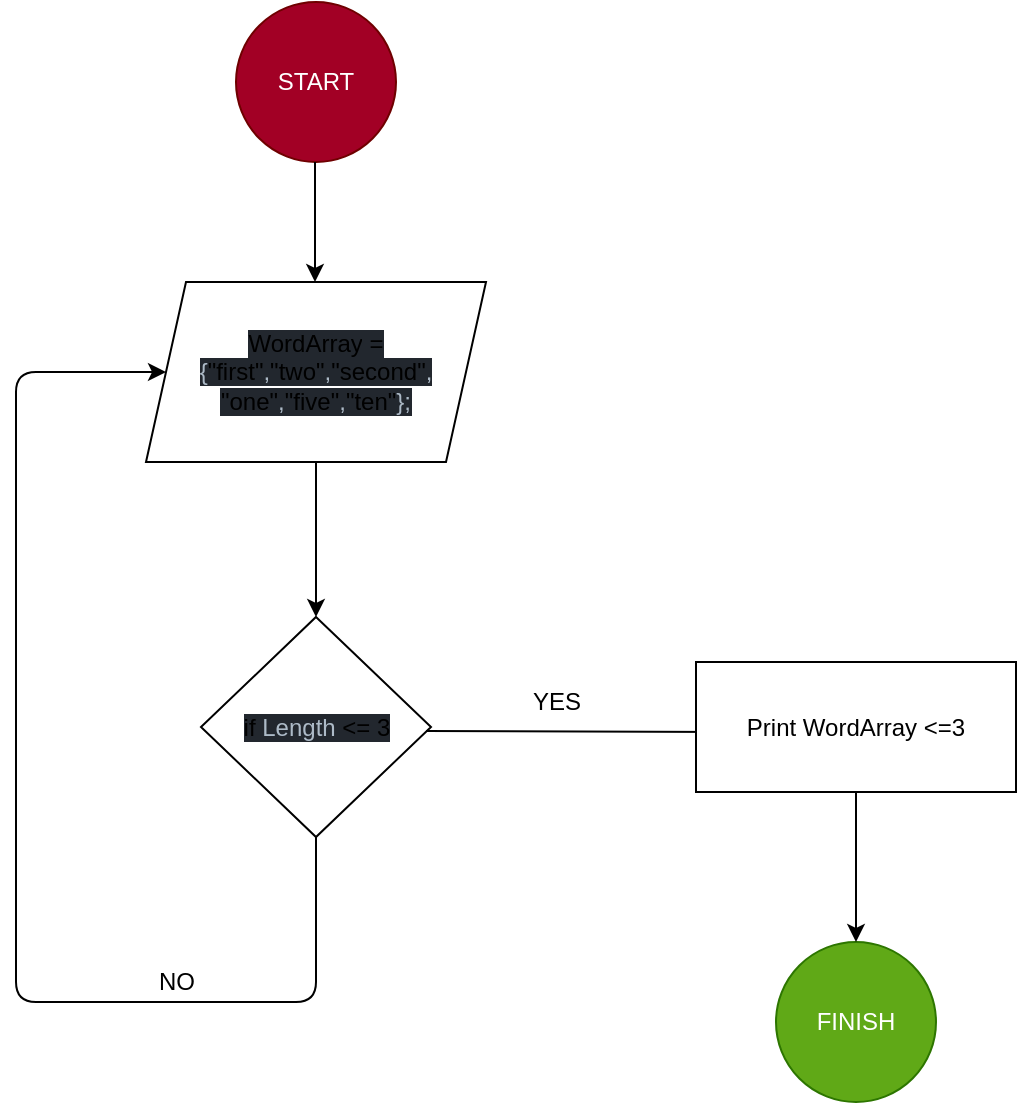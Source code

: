 <mxfile>
    <diagram id="IKre2C1BjyY-xeML4A0U" name="Страница 1">
        <mxGraphModel dx="820" dy="498" grid="1" gridSize="10" guides="1" tooltips="1" connect="1" arrows="1" fold="1" page="1" pageScale="1" pageWidth="827" pageHeight="1169" math="0" shadow="0">
            <root>
                <mxCell id="0"/>
                <mxCell id="1" parent="0"/>
                <mxCell id="2" value="START" style="ellipse;whiteSpace=wrap;html=1;fillColor=#a20025;fontColor=#ffffff;strokeColor=#6F0000;" vertex="1" parent="1">
                    <mxGeometry x="310" y="10" width="80" height="80" as="geometry"/>
                </mxCell>
                <mxCell id="3" value="FINISH" style="ellipse;whiteSpace=wrap;html=1;fillColor=#60a917;fontColor=#ffffff;strokeColor=#2D7600;" vertex="1" parent="1">
                    <mxGeometry x="580" y="480" width="80" height="80" as="geometry"/>
                </mxCell>
                <mxCell id="4" value="" style="endArrow=classic;html=1;" edge="1" parent="1">
                    <mxGeometry width="50" height="50" relative="1" as="geometry">
                        <mxPoint x="349.5" y="90" as="sourcePoint"/>
                        <mxPoint x="349.5" y="150" as="targetPoint"/>
                    </mxGeometry>
                </mxCell>
                <mxCell id="5" value="&lt;span class=&quot;pl-en&quot; style=&quot;box-sizing: border-box ; font-size: 12px ; font-style: normal ; font-weight: 400 ; letter-spacing: normal ; text-indent: 0px ; text-transform: none ; word-spacing: 0px ; background-color: rgb(34 , 39 , 46)&quot;&gt;WordArray&lt;/span&gt;&lt;span style=&quot;color: rgb(173 , 186 , 199) ; font-size: 12px ; font-style: normal ; font-weight: 400 ; letter-spacing: normal ; text-indent: 0px ; text-transform: none ; word-spacing: 0px ; background-color: rgb(34 , 39 , 46) ; display: inline ; float: none&quot;&gt; &lt;/span&gt;&lt;span class=&quot;pl-k&quot; style=&quot;box-sizing: border-box ; font-size: 12px ; font-style: normal ; font-weight: 400 ; letter-spacing: normal ; text-indent: 0px ; text-transform: none ; word-spacing: 0px ; background-color: rgb(34 , 39 , 46)&quot;&gt;=&lt;/span&gt;&lt;span style=&quot;color: rgb(173 , 186 , 199) ; font-size: 12px ; font-style: normal ; font-weight: 400 ; letter-spacing: normal ; text-indent: 0px ; text-transform: none ; word-spacing: 0px ; background-color: rgb(34 , 39 , 46) ; display: inline ; float: none&quot;&gt;{&lt;/span&gt;&lt;span class=&quot;pl-s&quot; style=&quot;box-sizing: border-box ; font-size: 12px ; font-style: normal ; font-weight: 400 ; letter-spacing: normal ; text-indent: 0px ; text-transform: none ; word-spacing: 0px ; background-color: rgb(34 , 39 , 46)&quot;&gt;&lt;span class=&quot;pl-pds&quot; style=&quot;box-sizing: border-box&quot;&gt;&quot;&lt;/span&gt;first&lt;span class=&quot;pl-pds&quot; style=&quot;box-sizing: border-box&quot;&gt;&quot;&lt;/span&gt;&lt;/span&gt;&lt;span style=&quot;color: rgb(173 , 186 , 199) ; font-size: 12px ; font-style: normal ; font-weight: 400 ; letter-spacing: normal ; text-indent: 0px ; text-transform: none ; word-spacing: 0px ; background-color: rgb(34 , 39 , 46) ; display: inline ; float: none&quot;&gt;,&lt;/span&gt;&lt;span class=&quot;pl-s&quot; style=&quot;box-sizing: border-box ; font-size: 12px ; font-style: normal ; font-weight: 400 ; letter-spacing: normal ; text-indent: 0px ; text-transform: none ; word-spacing: 0px ; background-color: rgb(34 , 39 , 46)&quot;&gt;&lt;span class=&quot;pl-pds&quot; style=&quot;box-sizing: border-box&quot;&gt;&quot;&lt;/span&gt;two&lt;span class=&quot;pl-pds&quot; style=&quot;box-sizing: border-box&quot;&gt;&quot;&lt;/span&gt;&lt;/span&gt;&lt;span style=&quot;color: rgb(173 , 186 , 199) ; font-size: 12px ; font-style: normal ; font-weight: 400 ; letter-spacing: normal ; text-indent: 0px ; text-transform: none ; word-spacing: 0px ; background-color: rgb(34 , 39 , 46) ; display: inline ; float: none&quot;&gt;,&lt;/span&gt;&lt;span class=&quot;pl-s&quot; style=&quot;box-sizing: border-box ; font-size: 12px ; font-style: normal ; font-weight: 400 ; letter-spacing: normal ; text-indent: 0px ; text-transform: none ; word-spacing: 0px ; background-color: rgb(34 , 39 , 46)&quot;&gt;&lt;span class=&quot;pl-pds&quot; style=&quot;box-sizing: border-box&quot;&gt;&quot;&lt;/span&gt;second&lt;span class=&quot;pl-pds&quot; style=&quot;box-sizing: border-box&quot;&gt;&quot;&lt;/span&gt;&lt;/span&gt;&lt;span style=&quot;color: rgb(173 , 186 , 199) ; font-size: 12px ; font-style: normal ; font-weight: 400 ; letter-spacing: normal ; text-indent: 0px ; text-transform: none ; word-spacing: 0px ; background-color: rgb(34 , 39 , 46) ; display: inline ; float: none&quot;&gt;,&lt;br&gt;&lt;/span&gt;&lt;span class=&quot;pl-s&quot; style=&quot;box-sizing: border-box ; font-size: 12px ; font-style: normal ; font-weight: 400 ; letter-spacing: normal ; text-indent: 0px ; text-transform: none ; word-spacing: 0px ; background-color: rgb(34 , 39 , 46)&quot;&gt;&lt;span class=&quot;pl-pds&quot; style=&quot;box-sizing: border-box&quot;&gt;&quot;&lt;/span&gt;one&lt;span class=&quot;pl-pds&quot; style=&quot;box-sizing: border-box&quot;&gt;&quot;&lt;/span&gt;&lt;/span&gt;&lt;span style=&quot;color: rgb(173 , 186 , 199) ; font-size: 12px ; font-style: normal ; font-weight: 400 ; letter-spacing: normal ; text-indent: 0px ; text-transform: none ; word-spacing: 0px ; background-color: rgb(34 , 39 , 46) ; display: inline ; float: none&quot;&gt;,&lt;/span&gt;&lt;span class=&quot;pl-s&quot; style=&quot;box-sizing: border-box ; font-size: 12px ; font-style: normal ; font-weight: 400 ; letter-spacing: normal ; text-indent: 0px ; text-transform: none ; word-spacing: 0px ; background-color: rgb(34 , 39 , 46)&quot;&gt;&lt;span class=&quot;pl-pds&quot; style=&quot;box-sizing: border-box&quot;&gt;&quot;&lt;/span&gt;five&lt;span class=&quot;pl-pds&quot; style=&quot;box-sizing: border-box&quot;&gt;&quot;&lt;/span&gt;&lt;/span&gt;&lt;span style=&quot;color: rgb(173 , 186 , 199) ; font-size: 12px ; font-style: normal ; font-weight: 400 ; letter-spacing: normal ; text-indent: 0px ; text-transform: none ; word-spacing: 0px ; background-color: rgb(34 , 39 , 46) ; display: inline ; float: none&quot;&gt;,&lt;/span&gt;&lt;span class=&quot;pl-s&quot; style=&quot;box-sizing: border-box ; font-size: 12px ; font-style: normal ; font-weight: 400 ; letter-spacing: normal ; text-indent: 0px ; text-transform: none ; word-spacing: 0px ; background-color: rgb(34 , 39 , 46)&quot;&gt;&lt;span class=&quot;pl-pds&quot; style=&quot;box-sizing: border-box&quot;&gt;&quot;&lt;/span&gt;ten&lt;span class=&quot;pl-pds&quot; style=&quot;box-sizing: border-box&quot;&gt;&quot;&lt;/span&gt;&lt;/span&gt;&lt;span style=&quot;color: rgb(173 , 186 , 199) ; font-size: 12px ; font-style: normal ; font-weight: 400 ; letter-spacing: normal ; text-indent: 0px ; text-transform: none ; word-spacing: 0px ; background-color: rgb(34 , 39 , 46) ; display: inline ; float: none&quot;&gt;};&lt;/span&gt;" style="shape=parallelogram;perimeter=parallelogramPerimeter;whiteSpace=wrap;html=1;fixedSize=1;" vertex="1" parent="1">
                    <mxGeometry x="265" y="150" width="170" height="90" as="geometry"/>
                </mxCell>
                <mxCell id="6" value="" style="endArrow=classic;html=1;" edge="1" parent="1" target="7">
                    <mxGeometry width="50" height="50" relative="1" as="geometry">
                        <mxPoint x="350" y="240" as="sourcePoint"/>
                        <mxPoint x="349.5" y="320" as="targetPoint"/>
                    </mxGeometry>
                </mxCell>
                <mxCell id="7" value="&lt;span class=&quot;pl-k&quot; style=&quot;box-sizing: border-box ; font-family: , , &amp;#34;sf mono&amp;#34; , &amp;#34;menlo&amp;#34; , &amp;#34;consolas&amp;#34; , &amp;#34;liberation mono&amp;#34; , monospace ; background-color: rgb(34 , 39 , 46)&quot;&gt;if&lt;/span&gt;&lt;span style=&quot;color: rgb(173 , 186 , 199) ; font-family: , , &amp;#34;sf mono&amp;#34; , &amp;#34;menlo&amp;#34; , &amp;#34;consolas&amp;#34; , &amp;#34;liberation mono&amp;#34; , monospace ; background-color: rgb(34 , 39 , 46)&quot;&gt; &lt;/span&gt;&lt;span class=&quot;pl-smi&quot; style=&quot;box-sizing: border-box ; color: rgb(173 , 186 , 199) ; font-family: , , &amp;#34;sf mono&amp;#34; , &amp;#34;menlo&amp;#34; , &amp;#34;consolas&amp;#34; , &amp;#34;liberation mono&amp;#34; , monospace ; background-color: rgb(34 , 39 , 46)&quot;&gt;Length&lt;/span&gt;&lt;span style=&quot;color: rgb(173 , 186 , 199) ; font-family: , , &amp;#34;sf mono&amp;#34; , &amp;#34;menlo&amp;#34; , &amp;#34;consolas&amp;#34; , &amp;#34;liberation mono&amp;#34; , monospace ; background-color: rgb(34 , 39 , 46)&quot;&gt; &lt;/span&gt;&lt;span class=&quot;pl-k&quot; style=&quot;box-sizing: border-box ; font-family: , , &amp;#34;sf mono&amp;#34; , &amp;#34;menlo&amp;#34; , &amp;#34;consolas&amp;#34; , &amp;#34;liberation mono&amp;#34; , monospace ; background-color: rgb(34 , 39 , 46)&quot;&gt;&amp;lt;=&lt;/span&gt;&lt;span style=&quot;color: rgb(173 , 186 , 199) ; font-family: , , &amp;#34;sf mono&amp;#34; , &amp;#34;menlo&amp;#34; , &amp;#34;consolas&amp;#34; , &amp;#34;liberation mono&amp;#34; , monospace ; background-color: rgb(34 , 39 , 46)&quot;&gt; &lt;/span&gt;&lt;span class=&quot;pl-c1&quot; style=&quot;box-sizing: border-box ; font-family: , , &amp;#34;sf mono&amp;#34; , &amp;#34;menlo&amp;#34; , &amp;#34;consolas&amp;#34; , &amp;#34;liberation mono&amp;#34; , monospace ; background-color: rgb(34 , 39 , 46)&quot;&gt;3&lt;/span&gt;" style="rhombus;whiteSpace=wrap;html=1;" vertex="1" parent="1">
                    <mxGeometry x="292.5" y="317.5" width="115" height="110" as="geometry"/>
                </mxCell>
                <mxCell id="8" value="" style="endArrow=classic;html=1;" edge="1" parent="1">
                    <mxGeometry width="50" height="50" relative="1" as="geometry">
                        <mxPoint x="405" y="374.5" as="sourcePoint"/>
                        <mxPoint x="561" y="375" as="targetPoint"/>
                    </mxGeometry>
                </mxCell>
                <mxCell id="10" value="" style="endArrow=classic;html=1;exitX=0.5;exitY=1;exitDx=0;exitDy=0;entryX=0;entryY=0.5;entryDx=0;entryDy=0;" edge="1" parent="1" source="7" target="5">
                    <mxGeometry width="50" height="50" relative="1" as="geometry">
                        <mxPoint x="390" y="370" as="sourcePoint"/>
                        <mxPoint x="200" y="180" as="targetPoint"/>
                        <Array as="points">
                            <mxPoint x="350" y="510"/>
                            <mxPoint x="200" y="510"/>
                            <mxPoint x="200" y="195"/>
                        </Array>
                    </mxGeometry>
                </mxCell>
                <mxCell id="11" value="NO" style="text;html=1;align=center;verticalAlign=middle;resizable=0;points=[];autosize=1;strokeColor=none;fillColor=none;" vertex="1" parent="1">
                    <mxGeometry x="265" y="490" width="30" height="20" as="geometry"/>
                </mxCell>
                <mxCell id="12" value="YES" style="text;html=1;align=center;verticalAlign=middle;resizable=0;points=[];autosize=1;strokeColor=none;fillColor=none;" vertex="1" parent="1">
                    <mxGeometry x="450" y="350" width="40" height="20" as="geometry"/>
                </mxCell>
                <mxCell id="15" style="edgeStyle=none;html=1;exitX=0.5;exitY=1;exitDx=0;exitDy=0;" edge="1" parent="1" source="13" target="3">
                    <mxGeometry relative="1" as="geometry"/>
                </mxCell>
                <mxCell id="13" value="Print WordArray &amp;lt;=3" style="rounded=0;whiteSpace=wrap;html=1;" vertex="1" parent="1">
                    <mxGeometry x="540" y="340" width="160" height="65" as="geometry"/>
                </mxCell>
            </root>
        </mxGraphModel>
    </diagram>
</mxfile>